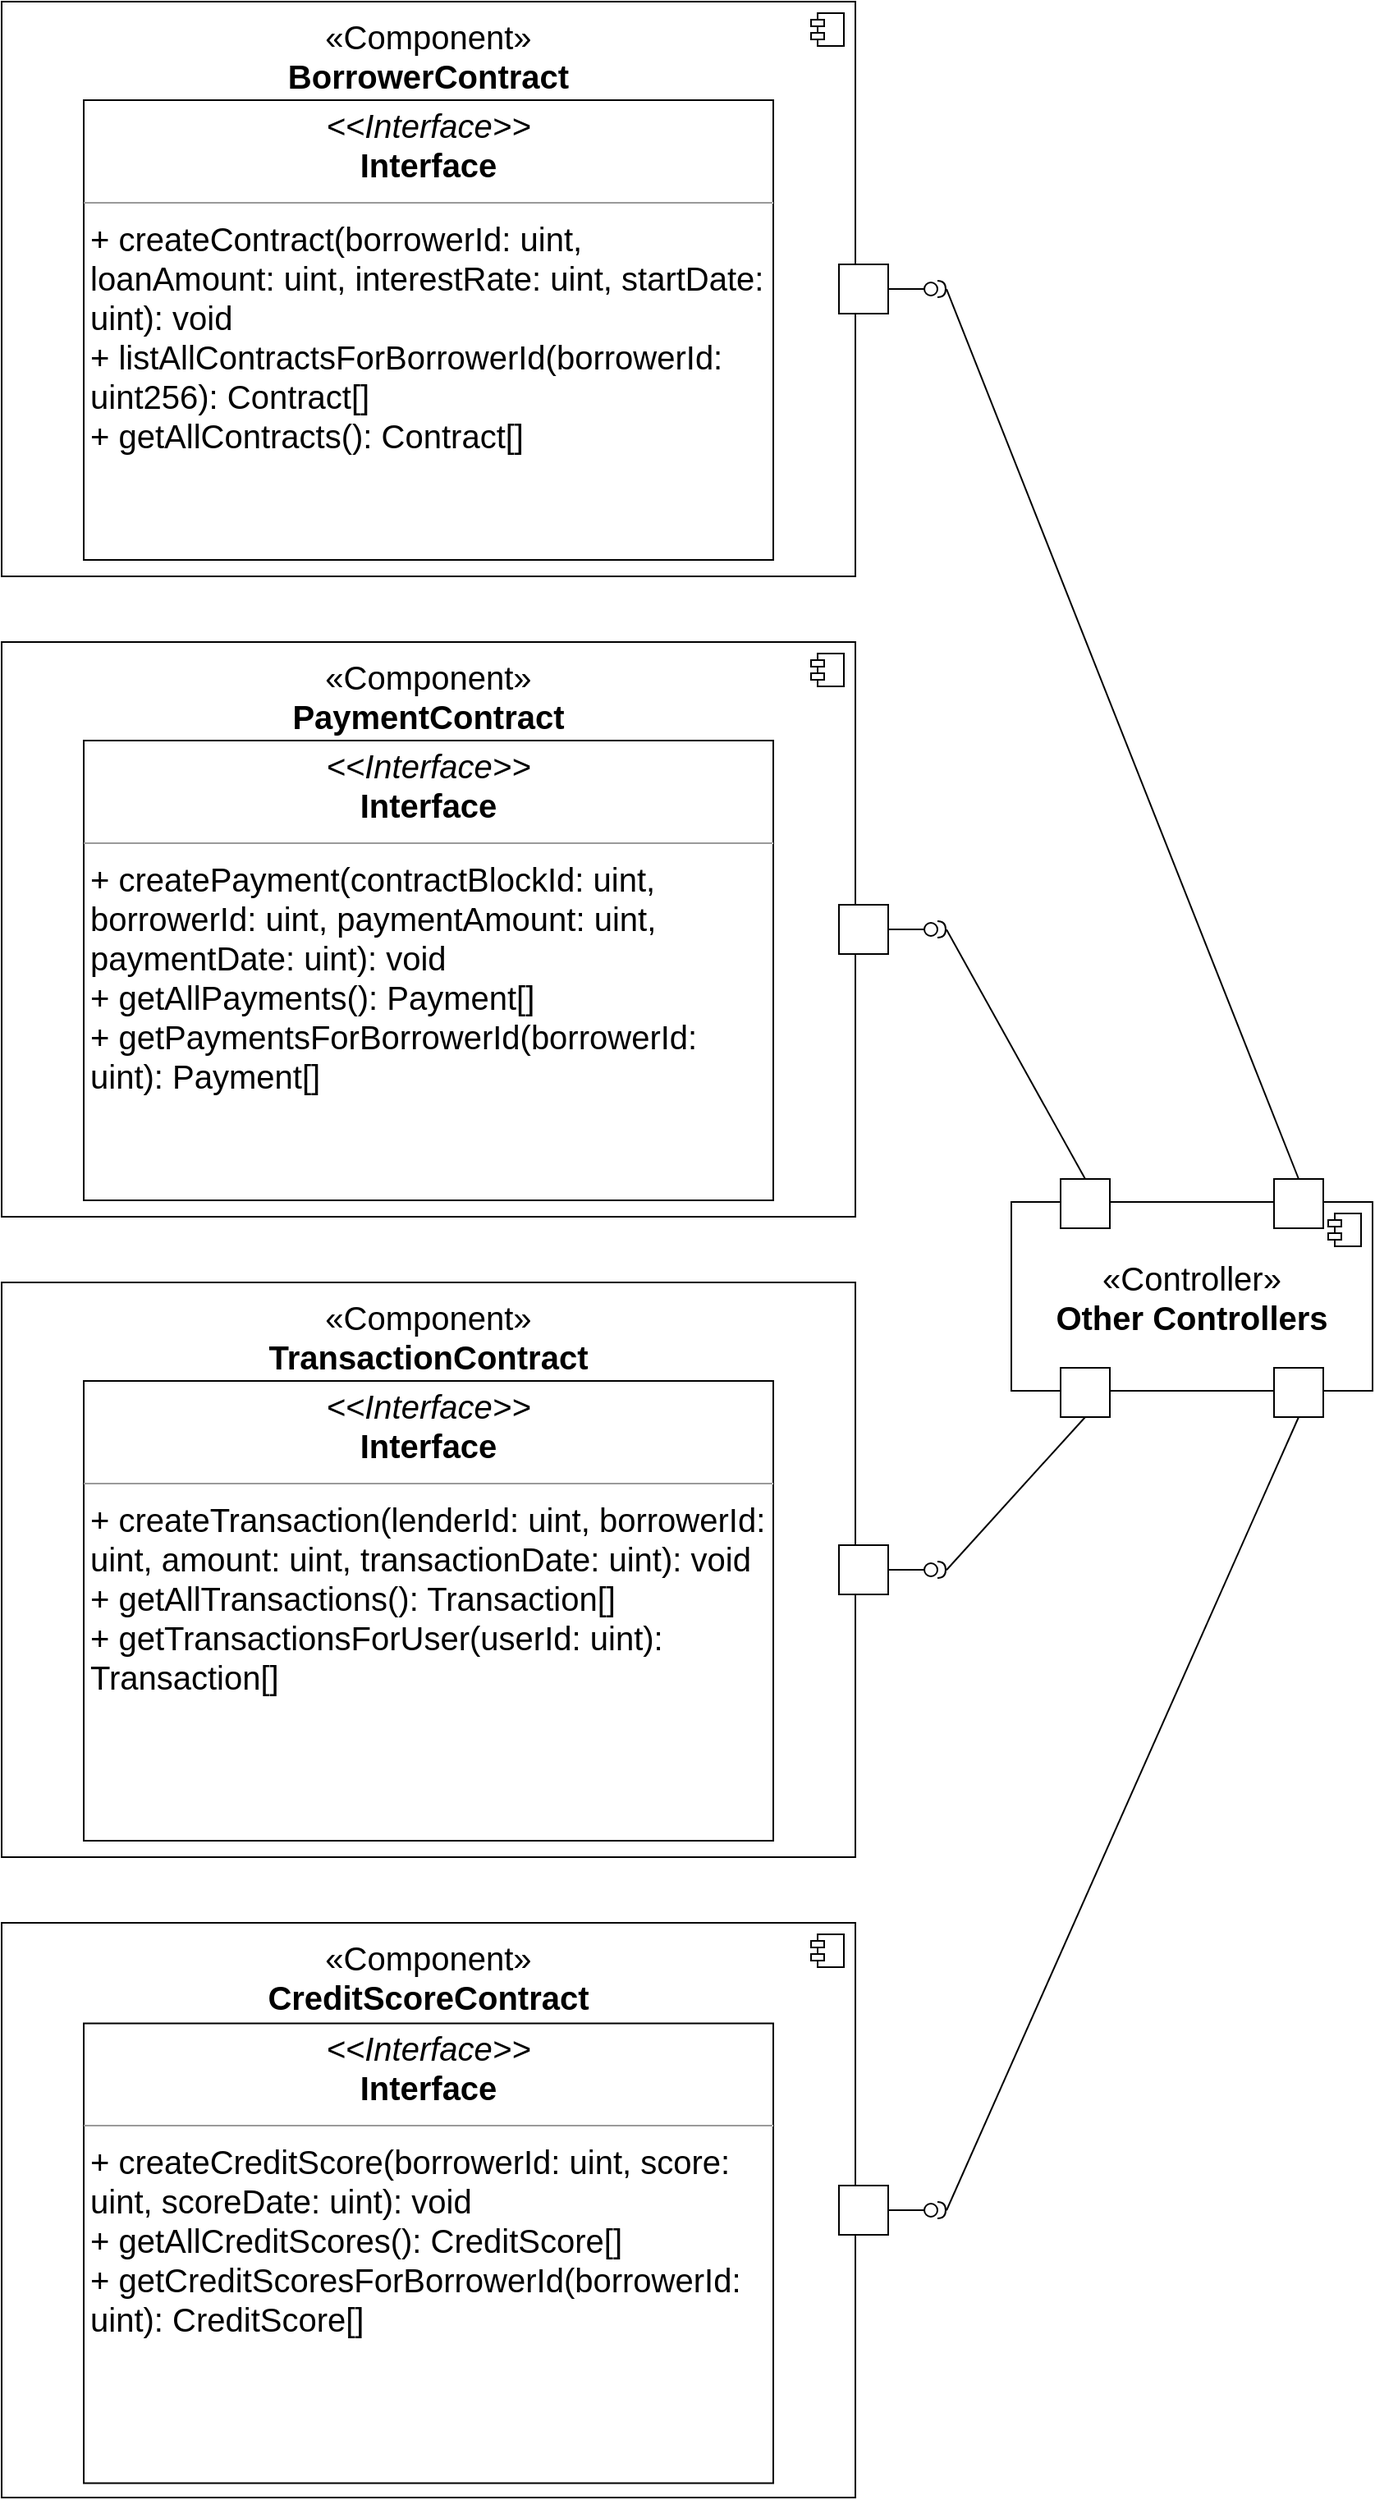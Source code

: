 <mxfile version="22.1.17" type="github">
  <diagram name="Page-1" id="5f0bae14-7c28-e335-631c-24af17079c00">
    <mxGraphModel dx="1953" dy="1169" grid="1" gridSize="10" guides="1" tooltips="1" connect="1" arrows="1" fold="1" page="1" pageScale="1" pageWidth="1169" pageHeight="1654" background="none" math="0" shadow="0">
      <root>
        <mxCell id="0" />
        <mxCell id="1" parent="0" />
        <mxCell id="ArF2T9wXuvhQ2wrIt1zp-54" value="" style="endArrow=none;html=1;rounded=0;align=center;verticalAlign=top;endFill=0;labelBackgroundColor=none;endSize=2;exitX=0.5;exitY=0;exitDx=0;exitDy=0;entryX=1.104;entryY=0.489;entryDx=0;entryDy=0;entryPerimeter=0;" edge="1" source="ArF2T9wXuvhQ2wrIt1zp-53" target="ArF2T9wXuvhQ2wrIt1zp-55" parent="1">
          <mxGeometry relative="1" as="geometry">
            <mxPoint x="1180" y="884.5" as="targetPoint" />
          </mxGeometry>
        </mxCell>
        <mxCell id="ArF2T9wXuvhQ2wrIt1zp-55" value="" style="shape=requiredInterface;html=1;fontSize=11;align=center;fillColor=none;points=[];aspect=fixed;resizable=0;verticalAlign=bottom;labelPosition=center;verticalLabelPosition=top;flipH=1;rotation=-180;" vertex="1" parent="1">
          <mxGeometry x="890" y="210" width="5" height="10" as="geometry" />
        </mxCell>
        <mxCell id="ArF2T9wXuvhQ2wrIt1zp-62" value="" style="endArrow=none;html=1;rounded=0;align=center;verticalAlign=top;endFill=0;labelBackgroundColor=none;endSize=2;exitX=0.5;exitY=0;exitDx=0;exitDy=0;entryX=1.104;entryY=0.489;entryDx=0;entryDy=0;entryPerimeter=0;" edge="1" parent="1" source="ArF2T9wXuvhQ2wrIt1zp-64" target="ArF2T9wXuvhQ2wrIt1zp-63">
          <mxGeometry relative="1" as="geometry">
            <mxPoint x="1190" y="894.5" as="targetPoint" />
          </mxGeometry>
        </mxCell>
        <mxCell id="ArF2T9wXuvhQ2wrIt1zp-65" value="" style="endArrow=none;html=1;rounded=0;align=center;verticalAlign=top;endFill=0;labelBackgroundColor=none;endSize=2;exitX=0.5;exitY=1;exitDx=0;exitDy=0;entryX=1.104;entryY=0.489;entryDx=0;entryDy=0;entryPerimeter=0;" edge="1" parent="1" source="ArF2T9wXuvhQ2wrIt1zp-67" target="ArF2T9wXuvhQ2wrIt1zp-66">
          <mxGeometry relative="1" as="geometry">
            <mxPoint x="1200" y="904.5" as="targetPoint" />
          </mxGeometry>
        </mxCell>
        <mxCell id="ArF2T9wXuvhQ2wrIt1zp-66" value="" style="shape=requiredInterface;html=1;fontSize=11;align=center;fillColor=none;points=[];aspect=fixed;resizable=0;verticalAlign=bottom;labelPosition=center;verticalLabelPosition=top;flipH=1;rotation=-180;" vertex="1" parent="1">
          <mxGeometry x="890" y="1380" width="5" height="10" as="geometry" />
        </mxCell>
        <mxCell id="ArF2T9wXuvhQ2wrIt1zp-68" value="" style="endArrow=none;html=1;rounded=0;align=center;verticalAlign=top;endFill=0;labelBackgroundColor=none;endSize=2;exitX=0.5;exitY=1;exitDx=0;exitDy=0;entryX=1.104;entryY=0.489;entryDx=0;entryDy=0;entryPerimeter=0;" edge="1" parent="1" source="ArF2T9wXuvhQ2wrIt1zp-70" target="ArF2T9wXuvhQ2wrIt1zp-69">
          <mxGeometry relative="1" as="geometry">
            <mxPoint x="1210" y="914.5" as="targetPoint" />
          </mxGeometry>
        </mxCell>
        <mxCell id="ArF2T9wXuvhQ2wrIt1zp-69" value="" style="shape=requiredInterface;html=1;fontSize=11;align=center;fillColor=none;points=[];aspect=fixed;resizable=0;verticalAlign=bottom;labelPosition=center;verticalLabelPosition=top;flipH=1;rotation=-180;" vertex="1" parent="1">
          <mxGeometry x="890" y="990" width="5" height="10" as="geometry" />
        </mxCell>
        <mxCell id="ArF2T9wXuvhQ2wrIt1zp-73" value="" style="group" vertex="1" connectable="0" parent="1">
          <mxGeometry x="915" y="757" width="240" height="145" as="geometry" />
        </mxCell>
        <mxCell id="ArF2T9wXuvhQ2wrIt1zp-58" value="" style="group" vertex="1" connectable="0" parent="ArF2T9wXuvhQ2wrIt1zp-73">
          <mxGeometry y="14" width="240" height="131" as="geometry" />
        </mxCell>
        <mxCell id="ArF2T9wXuvhQ2wrIt1zp-51" value="«Controller»&lt;br style=&quot;font-size: 20px;&quot;&gt;&lt;b style=&quot;font-size: 20px;&quot;&gt;Other Controllers&lt;/b&gt;" style="html=1;dropTarget=0;whiteSpace=wrap;fontSize=20;" vertex="1" parent="ArF2T9wXuvhQ2wrIt1zp-58">
          <mxGeometry x="20" width="220" height="115" as="geometry" />
        </mxCell>
        <mxCell id="ArF2T9wXuvhQ2wrIt1zp-52" value="" style="shape=module;jettyWidth=8;jettyHeight=4;" vertex="1" parent="ArF2T9wXuvhQ2wrIt1zp-51">
          <mxGeometry x="1" width="20" height="20" relative="1" as="geometry">
            <mxPoint x="-27" y="7" as="offset" />
          </mxGeometry>
        </mxCell>
        <mxCell id="ArF2T9wXuvhQ2wrIt1zp-67" value="" style="html=1;rounded=0;direction=east;" vertex="1" parent="ArF2T9wXuvhQ2wrIt1zp-58">
          <mxGeometry x="180" y="101" width="30" height="30" as="geometry" />
        </mxCell>
        <mxCell id="ArF2T9wXuvhQ2wrIt1zp-70" value="" style="html=1;rounded=0;direction=east;" vertex="1" parent="ArF2T9wXuvhQ2wrIt1zp-73">
          <mxGeometry x="50" y="115" width="30" height="30" as="geometry" />
        </mxCell>
        <mxCell id="ArF2T9wXuvhQ2wrIt1zp-53" value="" style="html=1;rounded=0;direction=east;" vertex="1" parent="ArF2T9wXuvhQ2wrIt1zp-73">
          <mxGeometry x="180" width="30" height="30" as="geometry" />
        </mxCell>
        <mxCell id="ArF2T9wXuvhQ2wrIt1zp-64" value="" style="html=1;rounded=0;direction=east;" vertex="1" parent="ArF2T9wXuvhQ2wrIt1zp-73">
          <mxGeometry x="50" width="30" height="30" as="geometry" />
        </mxCell>
        <mxCell id="ArF2T9wXuvhQ2wrIt1zp-63" value="" style="shape=requiredInterface;html=1;fontSize=11;align=center;fillColor=none;points=[];aspect=fixed;resizable=0;verticalAlign=bottom;labelPosition=center;verticalLabelPosition=top;flipH=1;rotation=-180;" vertex="1" parent="1">
          <mxGeometry x="890" y="600" width="5" height="10" as="geometry" />
        </mxCell>
        <mxCell id="ArF2T9wXuvhQ2wrIt1zp-74" value="" style="group" vertex="1" connectable="0" parent="1">
          <mxGeometry x="320" y="40" width="570" height="350" as="geometry" />
        </mxCell>
        <mxCell id="ArF2T9wXuvhQ2wrIt1zp-12" value="«Component»&lt;br style=&quot;font-size: 20px;&quot;&gt;&lt;b style=&quot;font-size: 20px;&quot;&gt;BorrowerContract&lt;/b&gt;" style="html=1;dropTarget=0;whiteSpace=wrap;fontSize=20;labelPosition=center;verticalLabelPosition=top;align=center;verticalAlign=bottom;spacingTop=0;spacingBottom=-60;container=0;" vertex="1" parent="ArF2T9wXuvhQ2wrIt1zp-74">
          <mxGeometry width="520" height="350" as="geometry" />
        </mxCell>
        <mxCell id="ArF2T9wXuvhQ2wrIt1zp-14" value="&lt;p style=&quot;margin: 4px 0px 0px; text-align: center; font-size: 20px;&quot;&gt;&lt;font style=&quot;font-size: 20px;&quot;&gt;&lt;i style=&quot;&quot;&gt;&amp;lt;&amp;lt;Interface&amp;gt;&amp;gt;&lt;/i&gt;&lt;br&gt;&lt;b style=&quot;&quot;&gt;Interface&lt;/b&gt;&lt;/font&gt;&lt;/p&gt;&lt;hr style=&quot;font-size: 20px;&quot; size=&quot;1&quot;&gt;&lt;p style=&quot;margin: 0px 0px 0px 4px; font-size: 20px;&quot;&gt;&lt;font style=&quot;font-size: 20px;&quot;&gt;+ createContract(borrowerId: uint, loanAmount: uint, interestRate: uint, startDate: uint): void&amp;nbsp;&lt;/font&gt;&lt;/p&gt;&lt;p style=&quot;margin: 0px 0px 0px 4px; font-size: 20px;&quot;&gt;&lt;font style=&quot;font-size: 20px;&quot;&gt;+ listAllContractsForBorrowerId(borrowerId: uint256): Contract[]&amp;nbsp;&lt;/font&gt;&lt;/p&gt;&lt;p style=&quot;margin: 0px 0px 0px 4px; font-size: 20px;&quot;&gt;&lt;font style=&quot;font-size: 20px;&quot;&gt;+ getAllContracts(): Contract[]&lt;/font&gt;&lt;br&gt;&lt;/p&gt;" style="verticalAlign=top;align=left;overflow=fill;fontSize=12;fontFamily=Helvetica;html=1;whiteSpace=wrap;container=0;" vertex="1" parent="ArF2T9wXuvhQ2wrIt1zp-74">
          <mxGeometry x="50" y="60" width="420" height="280" as="geometry" />
        </mxCell>
        <mxCell id="ArF2T9wXuvhQ2wrIt1zp-31" value="" style="html=1;rounded=0;container=0;" vertex="1" parent="ArF2T9wXuvhQ2wrIt1zp-74">
          <mxGeometry x="510" y="160" width="30" height="30" as="geometry" />
        </mxCell>
        <mxCell id="ArF2T9wXuvhQ2wrIt1zp-32" value="" style="endArrow=none;html=1;rounded=0;align=center;verticalAlign=top;endFill=0;labelBackgroundColor=none;endSize=2;" edge="1" source="ArF2T9wXuvhQ2wrIt1zp-31" target="ArF2T9wXuvhQ2wrIt1zp-33" parent="ArF2T9wXuvhQ2wrIt1zp-74">
          <mxGeometry relative="1" as="geometry" />
        </mxCell>
        <mxCell id="ArF2T9wXuvhQ2wrIt1zp-33" value="" style="ellipse;html=1;fontSize=11;align=center;fillColor=none;points=[];aspect=fixed;resizable=0;verticalAlign=bottom;labelPosition=center;verticalLabelPosition=top;flipH=1;container=0;" vertex="1" parent="ArF2T9wXuvhQ2wrIt1zp-74">
          <mxGeometry x="562" y="171" width="8" height="8" as="geometry" />
        </mxCell>
        <mxCell id="ArF2T9wXuvhQ2wrIt1zp-13" value="" style="shape=module;jettyWidth=8;jettyHeight=4;" vertex="1" parent="ArF2T9wXuvhQ2wrIt1zp-74">
          <mxGeometry x="493" y="7" width="20" height="20" as="geometry">
            <mxPoint x="-27" y="7" as="offset" />
          </mxGeometry>
        </mxCell>
        <mxCell id="ArF2T9wXuvhQ2wrIt1zp-75" value="" style="group" vertex="1" connectable="0" parent="1">
          <mxGeometry x="320" y="430" width="570" height="350" as="geometry" />
        </mxCell>
        <mxCell id="ArF2T9wXuvhQ2wrIt1zp-15" value="«Component»&lt;br style=&quot;font-size: 20px;&quot;&gt;&lt;b style=&quot;font-size: 20px;&quot;&gt;PaymentContract&lt;/b&gt;" style="html=1;dropTarget=0;whiteSpace=wrap;fontSize=20;labelPosition=center;verticalLabelPosition=top;align=center;verticalAlign=bottom;spacingTop=0;spacingBottom=-60;" vertex="1" parent="ArF2T9wXuvhQ2wrIt1zp-75">
          <mxGeometry width="520" height="350" as="geometry" />
        </mxCell>
        <mxCell id="ArF2T9wXuvhQ2wrIt1zp-16" value="" style="shape=module;jettyWidth=8;jettyHeight=4;" vertex="1" parent="ArF2T9wXuvhQ2wrIt1zp-15">
          <mxGeometry x="1" width="20" height="20" relative="1" as="geometry">
            <mxPoint x="-27" y="7" as="offset" />
          </mxGeometry>
        </mxCell>
        <mxCell id="ArF2T9wXuvhQ2wrIt1zp-17" value="&lt;p style=&quot;margin: 4px 0px 0px; text-align: center; font-size: 20px;&quot;&gt;&lt;font style=&quot;font-size: 20px;&quot;&gt;&lt;i style=&quot;&quot;&gt;&amp;lt;&amp;lt;Interface&amp;gt;&amp;gt;&lt;/i&gt;&lt;br&gt;&lt;b style=&quot;&quot;&gt;Interface&lt;/b&gt;&lt;/font&gt;&lt;/p&gt;&lt;hr style=&quot;font-size: 20px;&quot; size=&quot;1&quot;&gt;&lt;p style=&quot;margin: 0px 0px 0px 4px; font-size: 20px;&quot;&gt;&lt;font style=&quot;font-size: 20px;&quot;&gt;+ createPayment(contractBlockId: uint, borrowerId: uint, paymentAmount: uint, paymentDate: uint): void&lt;/font&gt;&lt;/p&gt;&lt;p style=&quot;margin: 0px 0px 0px 4px; font-size: 20px;&quot;&gt;&lt;font style=&quot;font-size: 20px;&quot;&gt;+ getAllPayments(): Payment[]&lt;/font&gt;&lt;/p&gt;&lt;p style=&quot;margin: 0px 0px 0px 4px; font-size: 20px;&quot;&gt;&lt;font style=&quot;font-size: 20px;&quot;&gt;+ getPaymentsForBorrowerId(borrowerId: uint): Payment[]&lt;/font&gt;&lt;/p&gt;" style="verticalAlign=top;align=left;overflow=fill;fontSize=12;fontFamily=Helvetica;html=1;whiteSpace=wrap;" vertex="1" parent="ArF2T9wXuvhQ2wrIt1zp-75">
          <mxGeometry x="50" y="60" width="420" height="280" as="geometry" />
        </mxCell>
        <mxCell id="ArF2T9wXuvhQ2wrIt1zp-42" value="" style="html=1;rounded=0;" vertex="1" parent="ArF2T9wXuvhQ2wrIt1zp-75">
          <mxGeometry x="510" y="160" width="30" height="30" as="geometry" />
        </mxCell>
        <mxCell id="ArF2T9wXuvhQ2wrIt1zp-43" value="" style="endArrow=none;html=1;rounded=0;align=center;verticalAlign=top;endFill=0;labelBackgroundColor=none;endSize=2;" edge="1" parent="ArF2T9wXuvhQ2wrIt1zp-75" source="ArF2T9wXuvhQ2wrIt1zp-42" target="ArF2T9wXuvhQ2wrIt1zp-44">
          <mxGeometry relative="1" as="geometry" />
        </mxCell>
        <mxCell id="ArF2T9wXuvhQ2wrIt1zp-44" value="" style="ellipse;html=1;fontSize=11;align=center;fillColor=none;points=[];aspect=fixed;resizable=0;verticalAlign=bottom;labelPosition=center;verticalLabelPosition=top;flipH=1;" vertex="1" parent="ArF2T9wXuvhQ2wrIt1zp-75">
          <mxGeometry x="562" y="171" width="8" height="8" as="geometry" />
        </mxCell>
        <mxCell id="ArF2T9wXuvhQ2wrIt1zp-77" value="" style="group" vertex="1" connectable="0" parent="1">
          <mxGeometry x="320" y="820" width="570" height="350" as="geometry" />
        </mxCell>
        <mxCell id="ArF2T9wXuvhQ2wrIt1zp-21" value="«Component»&lt;br style=&quot;font-size: 20px;&quot;&gt;&lt;b style=&quot;font-size: 20px;&quot;&gt;TransactionContract&lt;/b&gt;" style="html=1;dropTarget=0;whiteSpace=wrap;fontSize=20;labelPosition=center;verticalLabelPosition=top;align=center;verticalAlign=bottom;spacingTop=0;spacingBottom=-60;container=0;" vertex="1" parent="ArF2T9wXuvhQ2wrIt1zp-77">
          <mxGeometry width="520" height="350" as="geometry" />
        </mxCell>
        <mxCell id="ArF2T9wXuvhQ2wrIt1zp-23" value="&lt;p style=&quot;margin: 4px 0px 0px; text-align: center; font-size: 20px;&quot;&gt;&lt;font style=&quot;font-size: 20px;&quot;&gt;&lt;i style=&quot;&quot;&gt;&amp;lt;&amp;lt;Interface&amp;gt;&amp;gt;&lt;/i&gt;&lt;br&gt;&lt;b style=&quot;&quot;&gt;Interface&lt;/b&gt;&lt;/font&gt;&lt;/p&gt;&lt;hr style=&quot;font-size: 20px;&quot; size=&quot;1&quot;&gt;&lt;p style=&quot;margin: 0px 0px 0px 4px; font-size: 20px;&quot;&gt;&lt;font style=&quot;font-size: 20px;&quot;&gt;+ createTransaction(lenderId: uint, borrowerId: uint, amount: uint, transactionDate: uint): void&lt;/font&gt;&lt;/p&gt;&lt;p style=&quot;margin: 0px 0px 0px 4px; font-size: 20px;&quot;&gt;&lt;font style=&quot;font-size: 20px;&quot;&gt;+ getAllTransactions(): Transaction[]&lt;/font&gt;&lt;/p&gt;&lt;p style=&quot;margin: 0px 0px 0px 4px; font-size: 20px;&quot;&gt;&lt;font style=&quot;font-size: 20px;&quot;&gt;+ getTransactionsForUser(userId: uint): Transaction[]&lt;/font&gt;&lt;/p&gt;" style="verticalAlign=top;align=left;overflow=fill;fontSize=12;fontFamily=Helvetica;html=1;whiteSpace=wrap;" vertex="1" parent="ArF2T9wXuvhQ2wrIt1zp-77">
          <mxGeometry x="50" y="60" width="420" height="280" as="geometry" />
        </mxCell>
        <mxCell id="ArF2T9wXuvhQ2wrIt1zp-45" value="" style="html=1;rounded=0;" vertex="1" parent="ArF2T9wXuvhQ2wrIt1zp-77">
          <mxGeometry x="510" y="160" width="30" height="30" as="geometry" />
        </mxCell>
        <mxCell id="ArF2T9wXuvhQ2wrIt1zp-46" value="" style="endArrow=none;html=1;rounded=0;align=center;verticalAlign=top;endFill=0;labelBackgroundColor=none;endSize=2;" edge="1" parent="ArF2T9wXuvhQ2wrIt1zp-77" source="ArF2T9wXuvhQ2wrIt1zp-45" target="ArF2T9wXuvhQ2wrIt1zp-47">
          <mxGeometry relative="1" as="geometry" />
        </mxCell>
        <mxCell id="ArF2T9wXuvhQ2wrIt1zp-47" value="" style="ellipse;html=1;fontSize=11;align=center;fillColor=none;points=[];aspect=fixed;resizable=0;verticalAlign=bottom;labelPosition=center;verticalLabelPosition=top;flipH=1;" vertex="1" parent="ArF2T9wXuvhQ2wrIt1zp-77">
          <mxGeometry x="562" y="171" width="8" height="8" as="geometry" />
        </mxCell>
        <mxCell id="ArF2T9wXuvhQ2wrIt1zp-78" value="" style="group" vertex="1" connectable="0" parent="1">
          <mxGeometry x="320" y="1210" width="570" height="350" as="geometry" />
        </mxCell>
        <mxCell id="ArF2T9wXuvhQ2wrIt1zp-50" value="" style="ellipse;html=1;fontSize=11;align=center;fillColor=none;points=[];aspect=fixed;resizable=0;verticalAlign=bottom;labelPosition=center;verticalLabelPosition=top;flipH=1;" vertex="1" parent="ArF2T9wXuvhQ2wrIt1zp-78">
          <mxGeometry x="562" y="171" width="8" height="8" as="geometry" />
        </mxCell>
        <mxCell id="ArF2T9wXuvhQ2wrIt1zp-25" value="«Component»&lt;br style=&quot;font-size: 20px;&quot;&gt;&lt;b style=&quot;font-size: 20px;&quot;&gt;CreditScoreContract&lt;/b&gt;" style="html=1;dropTarget=0;whiteSpace=wrap;fontSize=20;labelPosition=center;verticalLabelPosition=top;align=center;verticalAlign=bottom;spacingTop=0;spacingBottom=-60;" vertex="1" parent="ArF2T9wXuvhQ2wrIt1zp-78">
          <mxGeometry width="520" height="350" as="geometry" />
        </mxCell>
        <mxCell id="ArF2T9wXuvhQ2wrIt1zp-26" value="" style="shape=module;jettyWidth=8;jettyHeight=4;" vertex="1" parent="ArF2T9wXuvhQ2wrIt1zp-25">
          <mxGeometry x="1" width="20" height="20" relative="1" as="geometry">
            <mxPoint x="-27" y="7" as="offset" />
          </mxGeometry>
        </mxCell>
        <mxCell id="ArF2T9wXuvhQ2wrIt1zp-27" value="&lt;p style=&quot;margin: 4px 0px 0px; text-align: center; font-size: 20px;&quot;&gt;&lt;font style=&quot;font-size: 20px;&quot;&gt;&lt;i style=&quot;&quot;&gt;&amp;lt;&amp;lt;Interface&amp;gt;&amp;gt;&lt;/i&gt;&lt;br&gt;&lt;b style=&quot;&quot;&gt;Interface&lt;/b&gt;&lt;/font&gt;&lt;/p&gt;&lt;hr style=&quot;font-size: 20px;&quot; size=&quot;1&quot;&gt;&lt;p style=&quot;margin: 0px 0px 0px 4px; font-size: 20px;&quot;&gt;&lt;font style=&quot;font-size: 20px;&quot;&gt;+ createCreditScore(borrowerId: uint, score: uint, scoreDate: uint): void&amp;nbsp;&lt;/font&gt;&lt;/p&gt;&lt;p style=&quot;margin: 0px 0px 0px 4px; font-size: 20px;&quot;&gt;&lt;font style=&quot;font-size: 20px;&quot;&gt;+ getAllCreditScores(): CreditScore[]&amp;nbsp;&lt;/font&gt;&lt;/p&gt;&lt;p style=&quot;margin: 0px 0px 0px 4px; font-size: 20px;&quot;&gt;&lt;font style=&quot;font-size: 20px;&quot;&gt;+ getCreditScoresForBorrowerId(borrowerId: uint): CreditScore[]&lt;/font&gt;&lt;br&gt;&lt;/p&gt;" style="verticalAlign=top;align=left;overflow=fill;fontSize=12;fontFamily=Helvetica;html=1;whiteSpace=wrap;" vertex="1" parent="ArF2T9wXuvhQ2wrIt1zp-78">
          <mxGeometry x="50" y="61.25" width="420" height="280" as="geometry" />
        </mxCell>
        <mxCell id="ArF2T9wXuvhQ2wrIt1zp-48" value="" style="html=1;rounded=0;" vertex="1" parent="ArF2T9wXuvhQ2wrIt1zp-78">
          <mxGeometry x="510" y="160" width="30" height="30" as="geometry" />
        </mxCell>
        <mxCell id="ArF2T9wXuvhQ2wrIt1zp-49" value="" style="endArrow=none;html=1;rounded=0;align=center;verticalAlign=top;endFill=0;labelBackgroundColor=none;endSize=2;" edge="1" parent="ArF2T9wXuvhQ2wrIt1zp-78" source="ArF2T9wXuvhQ2wrIt1zp-48" target="ArF2T9wXuvhQ2wrIt1zp-50">
          <mxGeometry relative="1" as="geometry" />
        </mxCell>
      </root>
    </mxGraphModel>
  </diagram>
</mxfile>
